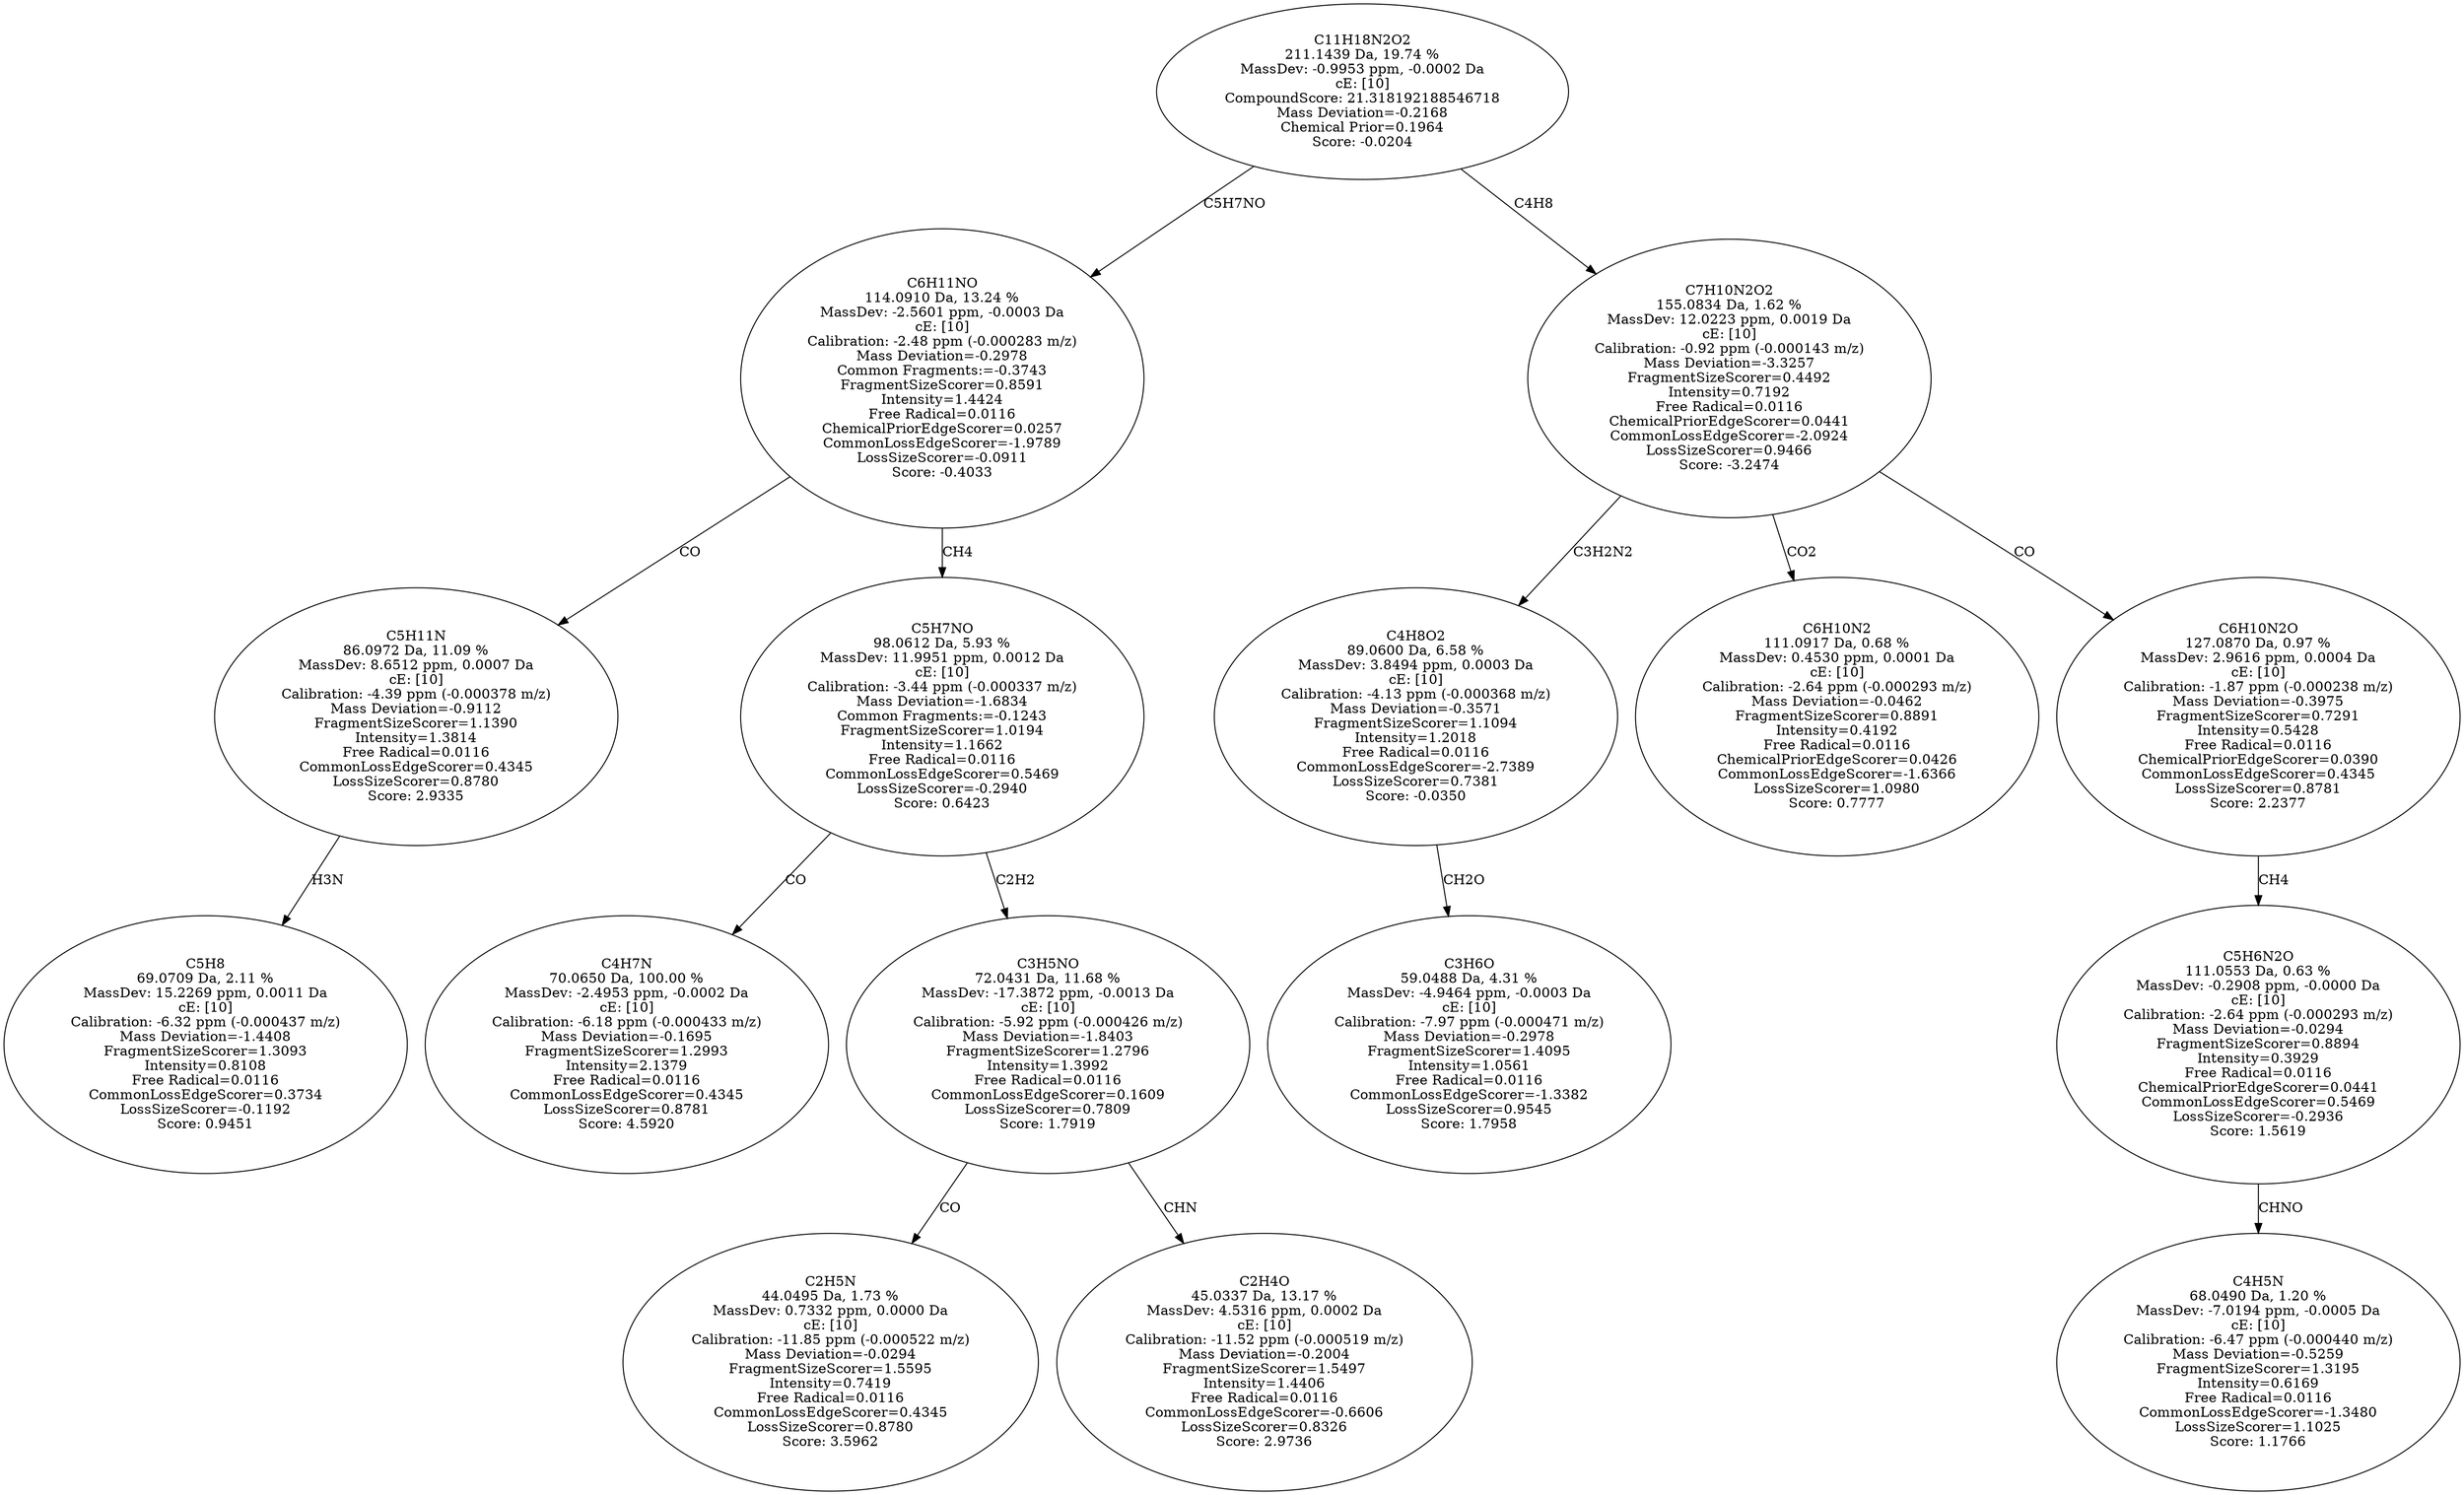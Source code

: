 strict digraph {
v1 [label="C5H8\n69.0709 Da, 2.11 %\nMassDev: 15.2269 ppm, 0.0011 Da\ncE: [10]\nCalibration: -6.32 ppm (-0.000437 m/z)\nMass Deviation=-1.4408\nFragmentSizeScorer=1.3093\nIntensity=0.8108\nFree Radical=0.0116\nCommonLossEdgeScorer=0.3734\nLossSizeScorer=-0.1192\nScore: 0.9451"];
v2 [label="C5H11N\n86.0972 Da, 11.09 %\nMassDev: 8.6512 ppm, 0.0007 Da\ncE: [10]\nCalibration: -4.39 ppm (-0.000378 m/z)\nMass Deviation=-0.9112\nFragmentSizeScorer=1.1390\nIntensity=1.3814\nFree Radical=0.0116\nCommonLossEdgeScorer=0.4345\nLossSizeScorer=0.8780\nScore: 2.9335"];
v3 [label="C4H7N\n70.0650 Da, 100.00 %\nMassDev: -2.4953 ppm, -0.0002 Da\ncE: [10]\nCalibration: -6.18 ppm (-0.000433 m/z)\nMass Deviation=-0.1695\nFragmentSizeScorer=1.2993\nIntensity=2.1379\nFree Radical=0.0116\nCommonLossEdgeScorer=0.4345\nLossSizeScorer=0.8781\nScore: 4.5920"];
v4 [label="C2H5N\n44.0495 Da, 1.73 %\nMassDev: 0.7332 ppm, 0.0000 Da\ncE: [10]\nCalibration: -11.85 ppm (-0.000522 m/z)\nMass Deviation=-0.0294\nFragmentSizeScorer=1.5595\nIntensity=0.7419\nFree Radical=0.0116\nCommonLossEdgeScorer=0.4345\nLossSizeScorer=0.8780\nScore: 3.5962"];
v5 [label="C2H4O\n45.0337 Da, 13.17 %\nMassDev: 4.5316 ppm, 0.0002 Da\ncE: [10]\nCalibration: -11.52 ppm (-0.000519 m/z)\nMass Deviation=-0.2004\nFragmentSizeScorer=1.5497\nIntensity=1.4406\nFree Radical=0.0116\nCommonLossEdgeScorer=-0.6606\nLossSizeScorer=0.8326\nScore: 2.9736"];
v6 [label="C3H5NO\n72.0431 Da, 11.68 %\nMassDev: -17.3872 ppm, -0.0013 Da\ncE: [10]\nCalibration: -5.92 ppm (-0.000426 m/z)\nMass Deviation=-1.8403\nFragmentSizeScorer=1.2796\nIntensity=1.3992\nFree Radical=0.0116\nCommonLossEdgeScorer=0.1609\nLossSizeScorer=0.7809\nScore: 1.7919"];
v7 [label="C5H7NO\n98.0612 Da, 5.93 %\nMassDev: 11.9951 ppm, 0.0012 Da\ncE: [10]\nCalibration: -3.44 ppm (-0.000337 m/z)\nMass Deviation=-1.6834\nCommon Fragments:=-0.1243\nFragmentSizeScorer=1.0194\nIntensity=1.1662\nFree Radical=0.0116\nCommonLossEdgeScorer=0.5469\nLossSizeScorer=-0.2940\nScore: 0.6423"];
v8 [label="C6H11NO\n114.0910 Da, 13.24 %\nMassDev: -2.5601 ppm, -0.0003 Da\ncE: [10]\nCalibration: -2.48 ppm (-0.000283 m/z)\nMass Deviation=-0.2978\nCommon Fragments:=-0.3743\nFragmentSizeScorer=0.8591\nIntensity=1.4424\nFree Radical=0.0116\nChemicalPriorEdgeScorer=0.0257\nCommonLossEdgeScorer=-1.9789\nLossSizeScorer=-0.0911\nScore: -0.4033"];
v9 [label="C3H6O\n59.0488 Da, 4.31 %\nMassDev: -4.9464 ppm, -0.0003 Da\ncE: [10]\nCalibration: -7.97 ppm (-0.000471 m/z)\nMass Deviation=-0.2978\nFragmentSizeScorer=1.4095\nIntensity=1.0561\nFree Radical=0.0116\nCommonLossEdgeScorer=-1.3382\nLossSizeScorer=0.9545\nScore: 1.7958"];
v10 [label="C4H8O2\n89.0600 Da, 6.58 %\nMassDev: 3.8494 ppm, 0.0003 Da\ncE: [10]\nCalibration: -4.13 ppm (-0.000368 m/z)\nMass Deviation=-0.3571\nFragmentSizeScorer=1.1094\nIntensity=1.2018\nFree Radical=0.0116\nCommonLossEdgeScorer=-2.7389\nLossSizeScorer=0.7381\nScore: -0.0350"];
v11 [label="C6H10N2\n111.0917 Da, 0.68 %\nMassDev: 0.4530 ppm, 0.0001 Da\ncE: [10]\nCalibration: -2.64 ppm (-0.000293 m/z)\nMass Deviation=-0.0462\nFragmentSizeScorer=0.8891\nIntensity=0.4192\nFree Radical=0.0116\nChemicalPriorEdgeScorer=0.0426\nCommonLossEdgeScorer=-1.6366\nLossSizeScorer=1.0980\nScore: 0.7777"];
v12 [label="C4H5N\n68.0490 Da, 1.20 %\nMassDev: -7.0194 ppm, -0.0005 Da\ncE: [10]\nCalibration: -6.47 ppm (-0.000440 m/z)\nMass Deviation=-0.5259\nFragmentSizeScorer=1.3195\nIntensity=0.6169\nFree Radical=0.0116\nCommonLossEdgeScorer=-1.3480\nLossSizeScorer=1.1025\nScore: 1.1766"];
v13 [label="C5H6N2O\n111.0553 Da, 0.63 %\nMassDev: -0.2908 ppm, -0.0000 Da\ncE: [10]\nCalibration: -2.64 ppm (-0.000293 m/z)\nMass Deviation=-0.0294\nFragmentSizeScorer=0.8894\nIntensity=0.3929\nFree Radical=0.0116\nChemicalPriorEdgeScorer=0.0441\nCommonLossEdgeScorer=0.5469\nLossSizeScorer=-0.2936\nScore: 1.5619"];
v14 [label="C6H10N2O\n127.0870 Da, 0.97 %\nMassDev: 2.9616 ppm, 0.0004 Da\ncE: [10]\nCalibration: -1.87 ppm (-0.000238 m/z)\nMass Deviation=-0.3975\nFragmentSizeScorer=0.7291\nIntensity=0.5428\nFree Radical=0.0116\nChemicalPriorEdgeScorer=0.0390\nCommonLossEdgeScorer=0.4345\nLossSizeScorer=0.8781\nScore: 2.2377"];
v15 [label="C7H10N2O2\n155.0834 Da, 1.62 %\nMassDev: 12.0223 ppm, 0.0019 Da\ncE: [10]\nCalibration: -0.92 ppm (-0.000143 m/z)\nMass Deviation=-3.3257\nFragmentSizeScorer=0.4492\nIntensity=0.7192\nFree Radical=0.0116\nChemicalPriorEdgeScorer=0.0441\nCommonLossEdgeScorer=-2.0924\nLossSizeScorer=0.9466\nScore: -3.2474"];
v16 [label="C11H18N2O2\n211.1439 Da, 19.74 %\nMassDev: -0.9953 ppm, -0.0002 Da\ncE: [10]\nCompoundScore: 21.318192188546718\nMass Deviation=-0.2168\nChemical Prior=0.1964\nScore: -0.0204"];
v2 -> v1 [label="H3N"];
v8 -> v2 [label="CO"];
v7 -> v3 [label="CO"];
v6 -> v4 [label="CO"];
v6 -> v5 [label="CHN"];
v7 -> v6 [label="C2H2"];
v8 -> v7 [label="CH4"];
v16 -> v8 [label="C5H7NO"];
v10 -> v9 [label="CH2O"];
v15 -> v10 [label="C3H2N2"];
v15 -> v11 [label="CO2"];
v13 -> v12 [label="CHNO"];
v14 -> v13 [label="CH4"];
v15 -> v14 [label="CO"];
v16 -> v15 [label="C4H8"];
}